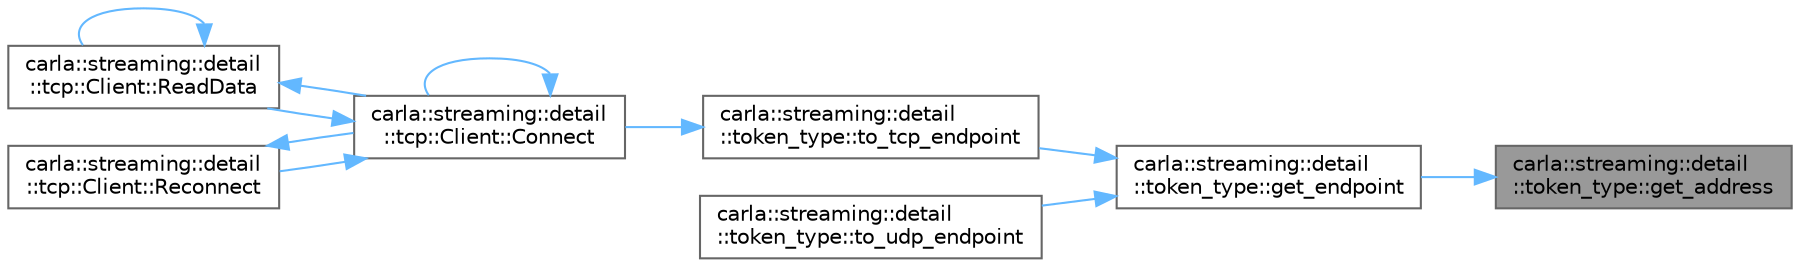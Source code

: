 digraph "carla::streaming::detail::token_type::get_address"
{
 // INTERACTIVE_SVG=YES
 // LATEX_PDF_SIZE
  bgcolor="transparent";
  edge [fontname=Helvetica,fontsize=10,labelfontname=Helvetica,labelfontsize=10];
  node [fontname=Helvetica,fontsize=10,shape=box,height=0.2,width=0.4];
  rankdir="RL";
  Node1 [id="Node000001",label="carla::streaming::detail\l::token_type::get_address",height=0.2,width=0.4,color="gray40", fillcolor="grey60", style="filled", fontcolor="black",tooltip=" "];
  Node1 -> Node2 [id="edge1_Node000001_Node000002",dir="back",color="steelblue1",style="solid",tooltip=" "];
  Node2 [id="Node000002",label="carla::streaming::detail\l::token_type::get_endpoint",height=0.2,width=0.4,color="grey40", fillcolor="white", style="filled",URL="$df/de1/classcarla_1_1streaming_1_1detail_1_1token__type.html#a3623d9c6339656e1e25c9e46c34cc1c4",tooltip=" "];
  Node2 -> Node3 [id="edge2_Node000002_Node000003",dir="back",color="steelblue1",style="solid",tooltip=" "];
  Node3 [id="Node000003",label="carla::streaming::detail\l::token_type::to_tcp_endpoint",height=0.2,width=0.4,color="grey40", fillcolor="white", style="filled",URL="$df/de1/classcarla_1_1streaming_1_1detail_1_1token__type.html#a09f632de49f0e45cecdf0f0adede3f15",tooltip=" "];
  Node3 -> Node4 [id="edge3_Node000003_Node000004",dir="back",color="steelblue1",style="solid",tooltip=" "];
  Node4 [id="Node000004",label="carla::streaming::detail\l::tcp::Client::Connect",height=0.2,width=0.4,color="grey40", fillcolor="white", style="filled",URL="$dc/d96/classcarla_1_1streaming_1_1detail_1_1tcp_1_1Client.html#aff760041c9642a988880c1ff39739fe2",tooltip=" "];
  Node4 -> Node4 [id="edge4_Node000004_Node000004",dir="back",color="steelblue1",style="solid",tooltip=" "];
  Node4 -> Node5 [id="edge5_Node000004_Node000005",dir="back",color="steelblue1",style="solid",tooltip=" "];
  Node5 [id="Node000005",label="carla::streaming::detail\l::tcp::Client::ReadData",height=0.2,width=0.4,color="grey40", fillcolor="white", style="filled",URL="$dc/d96/classcarla_1_1streaming_1_1detail_1_1tcp_1_1Client.html#aaa78ca2b7195a84a9b0db792fa88ab79",tooltip=" "];
  Node5 -> Node4 [id="edge6_Node000005_Node000004",dir="back",color="steelblue1",style="solid",tooltip=" "];
  Node5 -> Node5 [id="edge7_Node000005_Node000005",dir="back",color="steelblue1",style="solid",tooltip=" "];
  Node4 -> Node6 [id="edge8_Node000004_Node000006",dir="back",color="steelblue1",style="solid",tooltip=" "];
  Node6 [id="Node000006",label="carla::streaming::detail\l::tcp::Client::Reconnect",height=0.2,width=0.4,color="grey40", fillcolor="white", style="filled",URL="$dc/d96/classcarla_1_1streaming_1_1detail_1_1tcp_1_1Client.html#a2d95ef9bb8a629f93278bbd3f9deb7a6",tooltip=" "];
  Node6 -> Node4 [id="edge9_Node000006_Node000004",dir="back",color="steelblue1",style="solid",tooltip=" "];
  Node2 -> Node7 [id="edge10_Node000002_Node000007",dir="back",color="steelblue1",style="solid",tooltip=" "];
  Node7 [id="Node000007",label="carla::streaming::detail\l::token_type::to_udp_endpoint",height=0.2,width=0.4,color="grey40", fillcolor="white", style="filled",URL="$df/de1/classcarla_1_1streaming_1_1detail_1_1token__type.html#a7681b8b809e75bf8c3e34375ccde3c5a",tooltip=" "];
}
